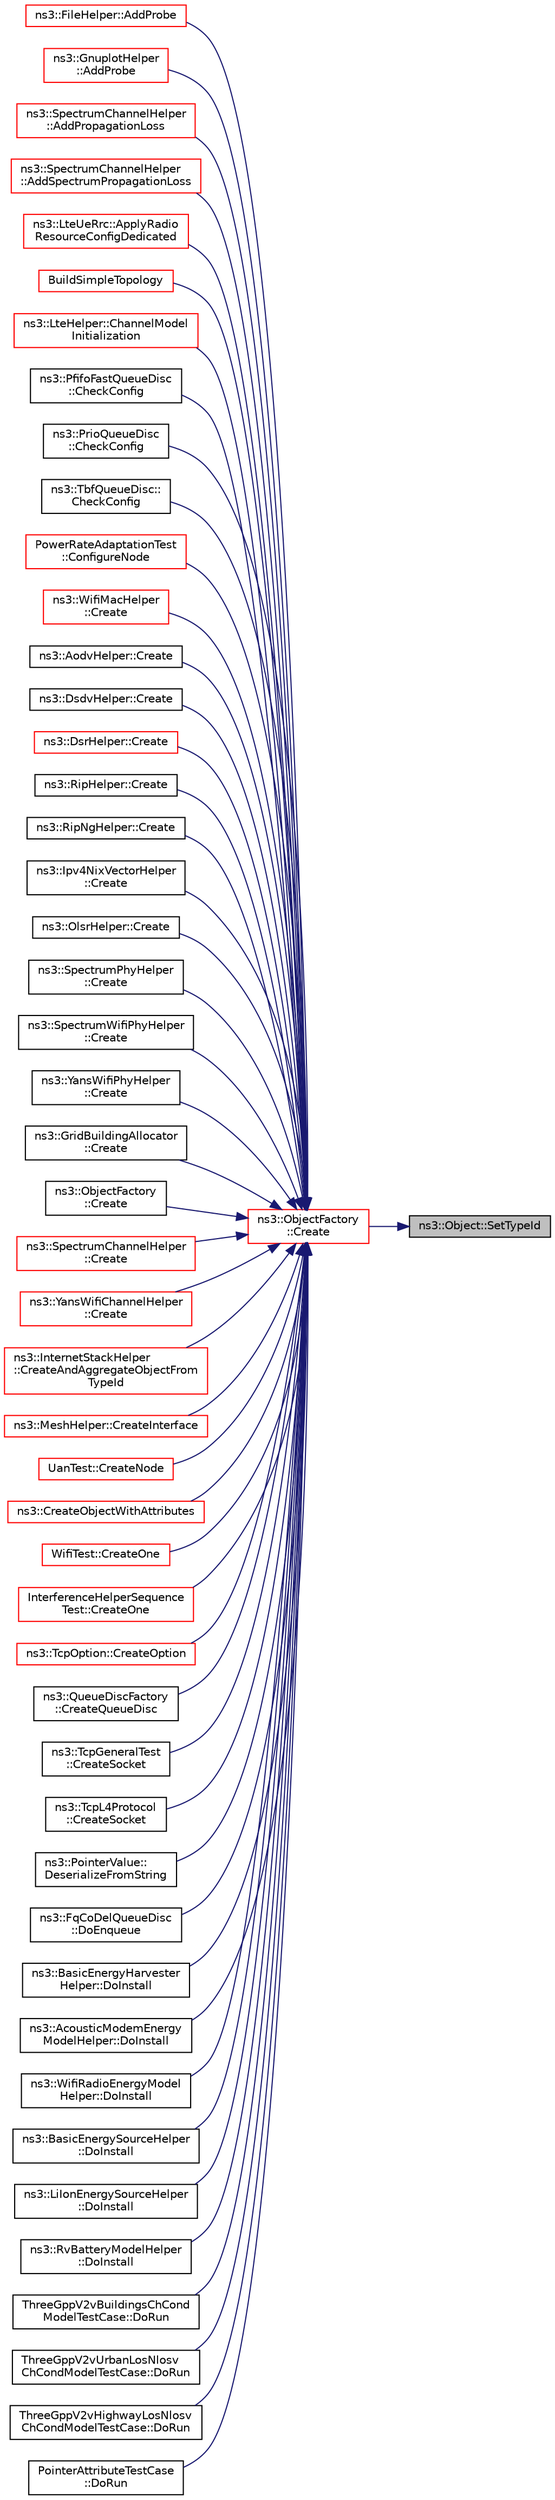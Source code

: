 digraph "ns3::Object::SetTypeId"
{
 // LATEX_PDF_SIZE
  edge [fontname="Helvetica",fontsize="10",labelfontname="Helvetica",labelfontsize="10"];
  node [fontname="Helvetica",fontsize="10",shape=record];
  rankdir="RL";
  Node1 [label="ns3::Object::SetTypeId",height=0.2,width=0.4,color="black", fillcolor="grey75", style="filled", fontcolor="black",tooltip="Set the TypeId of this Object."];
  Node1 -> Node2 [dir="back",color="midnightblue",fontsize="10",style="solid",fontname="Helvetica"];
  Node2 [label="ns3::ObjectFactory\l::Create",height=0.2,width=0.4,color="red", fillcolor="white", style="filled",URL="$classns3_1_1_object_factory.html#a52eda277f4aaab54266134ba48102ad7",tooltip="Create an Object instance of the configured TypeId."];
  Node2 -> Node3 [dir="back",color="midnightblue",fontsize="10",style="solid",fontname="Helvetica"];
  Node3 [label="ns3::FileHelper::AddProbe",height=0.2,width=0.4,color="red", fillcolor="white", style="filled",URL="$classns3_1_1_file_helper.html#a9783aea2aed4b310288ed1b79af1f66e",tooltip="Adds a probe to be used to write values to files."];
  Node2 -> Node6 [dir="back",color="midnightblue",fontsize="10",style="solid",fontname="Helvetica"];
  Node6 [label="ns3::GnuplotHelper\l::AddProbe",height=0.2,width=0.4,color="red", fillcolor="white", style="filled",URL="$classns3_1_1_gnuplot_helper.html#ad5e798aeffe53074d5792ee2d33561ec",tooltip="Adds a probe to be used to make the plot."];
  Node2 -> Node9 [dir="back",color="midnightblue",fontsize="10",style="solid",fontname="Helvetica"];
  Node9 [label="ns3::SpectrumChannelHelper\l::AddPropagationLoss",height=0.2,width=0.4,color="red", fillcolor="white", style="filled",URL="$classns3_1_1_spectrum_channel_helper.html#ab23845170770bda5be7ee8a2b42c452b",tooltip=" "];
  Node2 -> Node11 [dir="back",color="midnightblue",fontsize="10",style="solid",fontname="Helvetica"];
  Node11 [label="ns3::SpectrumChannelHelper\l::AddSpectrumPropagationLoss",height=0.2,width=0.4,color="red", fillcolor="white", style="filled",URL="$classns3_1_1_spectrum_channel_helper.html#a135e8ad3b8399671db56d112929f9611",tooltip=" "];
  Node2 -> Node13 [dir="back",color="midnightblue",fontsize="10",style="solid",fontname="Helvetica"];
  Node13 [label="ns3::LteUeRrc::ApplyRadio\lResourceConfigDedicated",height=0.2,width=0.4,color="red", fillcolor="white", style="filled",URL="$classns3_1_1_lte_ue_rrc.html#af7c2bc93366a56a35793c3ef6bce5ce3",tooltip="Apply radio resource config dedicated."];
  Node2 -> Node16 [dir="back",color="midnightblue",fontsize="10",style="solid",fontname="Helvetica"];
  Node16 [label="BuildSimpleTopology",height=0.2,width=0.4,color="red", fillcolor="white", style="filled",URL="$error-model-test-suite_8cc.html#af6fe24088bb4cfa248fc1b0bad6e1dfc",tooltip=" "];
  Node2 -> Node19 [dir="back",color="midnightblue",fontsize="10",style="solid",fontname="Helvetica"];
  Node19 [label="ns3::LteHelper::ChannelModel\lInitialization",height=0.2,width=0.4,color="red", fillcolor="white", style="filled",URL="$classns3_1_1_lte_helper.html#a42bcbfee4c768b253c6016a2d54242c3",tooltip="Function that performs a channel model initialization of all component carriers."];
  Node2 -> Node21 [dir="back",color="midnightblue",fontsize="10",style="solid",fontname="Helvetica"];
  Node21 [label="ns3::PfifoFastQueueDisc\l::CheckConfig",height=0.2,width=0.4,color="black", fillcolor="white", style="filled",URL="$classns3_1_1_pfifo_fast_queue_disc.html#a9fa5e68b79b7431cd734f4e8845bdced",tooltip="Check whether the current configuration is correct."];
  Node2 -> Node22 [dir="back",color="midnightblue",fontsize="10",style="solid",fontname="Helvetica"];
  Node22 [label="ns3::PrioQueueDisc\l::CheckConfig",height=0.2,width=0.4,color="black", fillcolor="white", style="filled",URL="$classns3_1_1_prio_queue_disc.html#a0aaf390caf16eeda754f687f31c5d039",tooltip="Check whether the current configuration is correct."];
  Node2 -> Node23 [dir="back",color="midnightblue",fontsize="10",style="solid",fontname="Helvetica"];
  Node23 [label="ns3::TbfQueueDisc::\lCheckConfig",height=0.2,width=0.4,color="black", fillcolor="white", style="filled",URL="$classns3_1_1_tbf_queue_disc.html#a1aca751ec280d81d8b0d7d2e9e75fde6",tooltip="Check whether the current configuration is correct."];
  Node2 -> Node24 [dir="back",color="midnightblue",fontsize="10",style="solid",fontname="Helvetica"];
  Node24 [label="PowerRateAdaptationTest\l::ConfigureNode",height=0.2,width=0.4,color="red", fillcolor="white", style="filled",URL="$class_power_rate_adaptation_test.html#a498edc12eed6e91b38d1b71d4565a306",tooltip="Configure nde function."];
  Node2 -> Node29 [dir="back",color="midnightblue",fontsize="10",style="solid",fontname="Helvetica"];
  Node29 [label="ns3::WifiMacHelper\l::Create",height=0.2,width=0.4,color="red", fillcolor="white", style="filled",URL="$classns3_1_1_wifi_mac_helper.html#a66354d7a3bdbaf1c785a32647dabc1f2",tooltip=" "];
  Node2 -> Node44 [dir="back",color="midnightblue",fontsize="10",style="solid",fontname="Helvetica"];
  Node44 [label="ns3::AodvHelper::Create",height=0.2,width=0.4,color="black", fillcolor="white", style="filled",URL="$classns3_1_1_aodv_helper.html#a1f624a953eb5bfba491cd7cbd64d4594",tooltip=" "];
  Node2 -> Node45 [dir="back",color="midnightblue",fontsize="10",style="solid",fontname="Helvetica"];
  Node45 [label="ns3::DsdvHelper::Create",height=0.2,width=0.4,color="black", fillcolor="white", style="filled",URL="$classns3_1_1_dsdv_helper.html#a2eed31b62087f494f3556c55a84813de",tooltip=" "];
  Node2 -> Node46 [dir="back",color="midnightblue",fontsize="10",style="solid",fontname="Helvetica"];
  Node46 [label="ns3::DsrHelper::Create",height=0.2,width=0.4,color="red", fillcolor="white", style="filled",URL="$classns3_1_1_dsr_helper.html#a5407c2c8ea4197b6a695fd53621fdd31",tooltip=" "];
  Node2 -> Node48 [dir="back",color="midnightblue",fontsize="10",style="solid",fontname="Helvetica"];
  Node48 [label="ns3::RipHelper::Create",height=0.2,width=0.4,color="black", fillcolor="white", style="filled",URL="$classns3_1_1_rip_helper.html#ae6831e42fc7de456c95f5ce334486805",tooltip=" "];
  Node2 -> Node49 [dir="back",color="midnightblue",fontsize="10",style="solid",fontname="Helvetica"];
  Node49 [label="ns3::RipNgHelper::Create",height=0.2,width=0.4,color="black", fillcolor="white", style="filled",URL="$classns3_1_1_rip_ng_helper.html#a9ed079b76d48ffc79c2e8797ff197c8e",tooltip=" "];
  Node2 -> Node50 [dir="back",color="midnightblue",fontsize="10",style="solid",fontname="Helvetica"];
  Node50 [label="ns3::Ipv4NixVectorHelper\l::Create",height=0.2,width=0.4,color="black", fillcolor="white", style="filled",URL="$classns3_1_1_ipv4_nix_vector_helper.html#adace7e160af227688815fda9fa8987ff",tooltip=" "];
  Node2 -> Node51 [dir="back",color="midnightblue",fontsize="10",style="solid",fontname="Helvetica"];
  Node51 [label="ns3::OlsrHelper::Create",height=0.2,width=0.4,color="black", fillcolor="white", style="filled",URL="$classns3_1_1_olsr_helper.html#a0062126ad6b4ff7c725b51da13cd7172",tooltip=" "];
  Node2 -> Node52 [dir="back",color="midnightblue",fontsize="10",style="solid",fontname="Helvetica"];
  Node52 [label="ns3::SpectrumPhyHelper\l::Create",height=0.2,width=0.4,color="black", fillcolor="white", style="filled",URL="$classns3_1_1_spectrum_phy_helper.html#aa26730d70bd86c0bf888a406c80d33fe",tooltip=" "];
  Node2 -> Node53 [dir="back",color="midnightblue",fontsize="10",style="solid",fontname="Helvetica"];
  Node53 [label="ns3::SpectrumWifiPhyHelper\l::Create",height=0.2,width=0.4,color="black", fillcolor="white", style="filled",URL="$classns3_1_1_spectrum_wifi_phy_helper.html#afa1dc80c04fa37baa2b3b9b696b82fb5",tooltip=" "];
  Node2 -> Node54 [dir="back",color="midnightblue",fontsize="10",style="solid",fontname="Helvetica"];
  Node54 [label="ns3::YansWifiPhyHelper\l::Create",height=0.2,width=0.4,color="black", fillcolor="white", style="filled",URL="$classns3_1_1_yans_wifi_phy_helper.html#ab71a35fdc2bc9783b72e547da292921e",tooltip=" "];
  Node2 -> Node55 [dir="back",color="midnightblue",fontsize="10",style="solid",fontname="Helvetica"];
  Node55 [label="ns3::GridBuildingAllocator\l::Create",height=0.2,width=0.4,color="black", fillcolor="white", style="filled",URL="$classns3_1_1_grid_building_allocator.html#a96c6e3b69f0cfea04fe1f40b5f160f3e",tooltip="Create a set of buildings allocated on a grid."];
  Node2 -> Node56 [dir="back",color="midnightblue",fontsize="10",style="solid",fontname="Helvetica"];
  Node56 [label="ns3::ObjectFactory\l::Create",height=0.2,width=0.4,color="black", fillcolor="white", style="filled",URL="$classns3_1_1_object_factory.html#a87e01a2e0698b37f618218b55c43dd17",tooltip="Create an Object instance of the requested type."];
  Node2 -> Node57 [dir="back",color="midnightblue",fontsize="10",style="solid",fontname="Helvetica"];
  Node57 [label="ns3::SpectrumChannelHelper\l::Create",height=0.2,width=0.4,color="red", fillcolor="white", style="filled",URL="$classns3_1_1_spectrum_channel_helper.html#ad4e0f257cc814ed9fc21fc742d9b6476",tooltip=" "];
  Node2 -> Node59 [dir="back",color="midnightblue",fontsize="10",style="solid",fontname="Helvetica"];
  Node59 [label="ns3::YansWifiChannelHelper\l::Create",height=0.2,width=0.4,color="red", fillcolor="white", style="filled",URL="$classns3_1_1_yans_wifi_channel_helper.html#a6bb01082fd42806a6b95e6684a4344d4",tooltip=" "];
  Node2 -> Node94 [dir="back",color="midnightblue",fontsize="10",style="solid",fontname="Helvetica"];
  Node94 [label="ns3::InternetStackHelper\l::CreateAndAggregateObjectFrom\lTypeId",height=0.2,width=0.4,color="red", fillcolor="white", style="filled",URL="$classns3_1_1_internet_stack_helper.html#a6605ba9c1bbfdf9ebe09c5dbcfce2451",tooltip="create an object from its TypeId and aggregates it to the node"];
  Node2 -> Node96 [dir="back",color="midnightblue",fontsize="10",style="solid",fontname="Helvetica"];
  Node96 [label="ns3::MeshHelper::CreateInterface",height=0.2,width=0.4,color="red", fillcolor="white", style="filled",URL="$classns3_1_1_mesh_helper.html#a2a760004bc190863ccfea1a4537283cf",tooltip=" "];
  Node2 -> Node98 [dir="back",color="midnightblue",fontsize="10",style="solid",fontname="Helvetica"];
  Node98 [label="UanTest::CreateNode",height=0.2,width=0.4,color="red", fillcolor="white", style="filled",URL="$class_uan_test.html#a4439b6676512b774fb9b2f2f0dd4cfce",tooltip="Create node function."];
  Node2 -> Node102 [dir="back",color="midnightblue",fontsize="10",style="solid",fontname="Helvetica"];
  Node102 [label="ns3::CreateObjectWithAttributes",height=0.2,width=0.4,color="red", fillcolor="white", style="filled",URL="$group__object.html#ga5e123a3b16375808a629dc9834dee63e",tooltip="Allocate an Object on the heap and initialize with a set of attributes."];
  Node2 -> Node108 [dir="back",color="midnightblue",fontsize="10",style="solid",fontname="Helvetica"];
  Node108 [label="WifiTest::CreateOne",height=0.2,width=0.4,color="red", fillcolor="white", style="filled",URL="$class_wifi_test.html#a212be82b387f5446375a45ccbac3561e",tooltip="Create one function."];
  Node2 -> Node111 [dir="back",color="midnightblue",fontsize="10",style="solid",fontname="Helvetica"];
  Node111 [label="InterferenceHelperSequence\lTest::CreateOne",height=0.2,width=0.4,color="red", fillcolor="white", style="filled",URL="$class_interference_helper_sequence_test.html#aaf6b2c6dc1b1c6abf0743b018e78544a",tooltip="Create one function."];
  Node2 -> Node113 [dir="back",color="midnightblue",fontsize="10",style="solid",fontname="Helvetica"];
  Node113 [label="ns3::TcpOption::CreateOption",height=0.2,width=0.4,color="red", fillcolor="white", style="filled",URL="$classns3_1_1_tcp_option.html#a342764c94f23eae9c093534312f7a5d4",tooltip="Creates an option."];
  Node2 -> Node119 [dir="back",color="midnightblue",fontsize="10",style="solid",fontname="Helvetica"];
  Node119 [label="ns3::QueueDiscFactory\l::CreateQueueDisc",height=0.2,width=0.4,color="black", fillcolor="white", style="filled",URL="$classns3_1_1_queue_disc_factory.html#a54976e363c67dc502dc67bafbdb59669",tooltip="Create a queue disc with the currently stored configuration."];
  Node2 -> Node120 [dir="back",color="midnightblue",fontsize="10",style="solid",fontname="Helvetica"];
  Node120 [label="ns3::TcpGeneralTest\l::CreateSocket",height=0.2,width=0.4,color="black", fillcolor="white", style="filled",URL="$classns3_1_1_tcp_general_test.html#a2a00856b16fd590d045f0d1d9cb3348e",tooltip="Create a socket."];
  Node2 -> Node121 [dir="back",color="midnightblue",fontsize="10",style="solid",fontname="Helvetica"];
  Node121 [label="ns3::TcpL4Protocol\l::CreateSocket",height=0.2,width=0.4,color="black", fillcolor="white", style="filled",URL="$classns3_1_1_tcp_l4_protocol.html#aff234df940f094cabaf74f5383639574",tooltip="Create a TCP socket using the specified congestion control algorithm TypeId."];
  Node2 -> Node122 [dir="back",color="midnightblue",fontsize="10",style="solid",fontname="Helvetica"];
  Node122 [label="ns3::PointerValue::\lDeserializeFromString",height=0.2,width=0.4,color="black", fillcolor="white", style="filled",URL="$classns3_1_1_pointer_value.html#ab5fb344a04892f22549d42c17cc1856d",tooltip=" "];
  Node2 -> Node123 [dir="back",color="midnightblue",fontsize="10",style="solid",fontname="Helvetica"];
  Node123 [label="ns3::FqCoDelQueueDisc\l::DoEnqueue",height=0.2,width=0.4,color="black", fillcolor="white", style="filled",URL="$classns3_1_1_fq_co_del_queue_disc.html#a9763ff304b86d8c3d2f951d20e102d0a",tooltip="This function actually enqueues a packet into the queue disc."];
  Node2 -> Node124 [dir="back",color="midnightblue",fontsize="10",style="solid",fontname="Helvetica"];
  Node124 [label="ns3::BasicEnergyHarvester\lHelper::DoInstall",height=0.2,width=0.4,color="black", fillcolor="white", style="filled",URL="$classns3_1_1_basic_energy_harvester_helper.html#af589eb05a93cedc253dee2697169a2c1",tooltip=" "];
  Node2 -> Node125 [dir="back",color="midnightblue",fontsize="10",style="solid",fontname="Helvetica"];
  Node125 [label="ns3::AcousticModemEnergy\lModelHelper::DoInstall",height=0.2,width=0.4,color="black", fillcolor="white", style="filled",URL="$classns3_1_1_acoustic_modem_energy_model_helper.html#a577df03965e1ad592108dfdb7e2bccbe",tooltip="Implements DeviceEnergyModel::Install."];
  Node2 -> Node126 [dir="back",color="midnightblue",fontsize="10",style="solid",fontname="Helvetica"];
  Node126 [label="ns3::WifiRadioEnergyModel\lHelper::DoInstall",height=0.2,width=0.4,color="black", fillcolor="white", style="filled",URL="$classns3_1_1_wifi_radio_energy_model_helper.html#ab3d00ebcc43b4caacd9ca8e2565b8421",tooltip=" "];
  Node2 -> Node127 [dir="back",color="midnightblue",fontsize="10",style="solid",fontname="Helvetica"];
  Node127 [label="ns3::BasicEnergySourceHelper\l::DoInstall",height=0.2,width=0.4,color="black", fillcolor="white", style="filled",URL="$classns3_1_1_basic_energy_source_helper.html#a120ea8198220477326066dac78e44453",tooltip=" "];
  Node2 -> Node128 [dir="back",color="midnightblue",fontsize="10",style="solid",fontname="Helvetica"];
  Node128 [label="ns3::LiIonEnergySourceHelper\l::DoInstall",height=0.2,width=0.4,color="black", fillcolor="white", style="filled",URL="$classns3_1_1_li_ion_energy_source_helper.html#ace3050c7062de617b1bddbb83124445a",tooltip=" "];
  Node2 -> Node129 [dir="back",color="midnightblue",fontsize="10",style="solid",fontname="Helvetica"];
  Node129 [label="ns3::RvBatteryModelHelper\l::DoInstall",height=0.2,width=0.4,color="black", fillcolor="white", style="filled",URL="$classns3_1_1_rv_battery_model_helper.html#ad951ae0b9fb022ac3ef49be7bf85c81c",tooltip=" "];
  Node2 -> Node130 [dir="back",color="midnightblue",fontsize="10",style="solid",fontname="Helvetica"];
  Node130 [label="ThreeGppV2vBuildingsChCond\lModelTestCase::DoRun",height=0.2,width=0.4,color="black", fillcolor="white", style="filled",URL="$class_three_gpp_v2v_buildings_ch_cond_model_test_case.html#ace80b3b62bf98f57a5e0be6c204dd351",tooltip="Builds the simulation scenario and perform the tests."];
  Node2 -> Node131 [dir="back",color="midnightblue",fontsize="10",style="solid",fontname="Helvetica"];
  Node131 [label="ThreeGppV2vUrbanLosNlosv\lChCondModelTestCase::DoRun",height=0.2,width=0.4,color="black", fillcolor="white", style="filled",URL="$class_three_gpp_v2v_urban_los_nlosv_ch_cond_model_test_case.html#a3c2df4a7a3f3d79b69a9b82b5aed42aa",tooltip="Builds the simulation scenario and perform the tests."];
  Node2 -> Node132 [dir="back",color="midnightblue",fontsize="10",style="solid",fontname="Helvetica"];
  Node132 [label="ThreeGppV2vHighwayLosNlosv\lChCondModelTestCase::DoRun",height=0.2,width=0.4,color="black", fillcolor="white", style="filled",URL="$class_three_gpp_v2v_highway_los_nlosv_ch_cond_model_test_case.html#a6f70342d318085f5dd1ec9161fab5814",tooltip="Builds the simulation scenario and perform the tests."];
  Node2 -> Node133 [dir="back",color="midnightblue",fontsize="10",style="solid",fontname="Helvetica"];
  Node133 [label="PointerAttributeTestCase\l::DoRun",height=0.2,width=0.4,color="black", fillcolor="white", style="filled",URL="$class_pointer_attribute_test_case.html#a4dd7258b7c7146be0a0ba69b9b5633d9",tooltip="Implementation to actually run this TestCase."];
}
